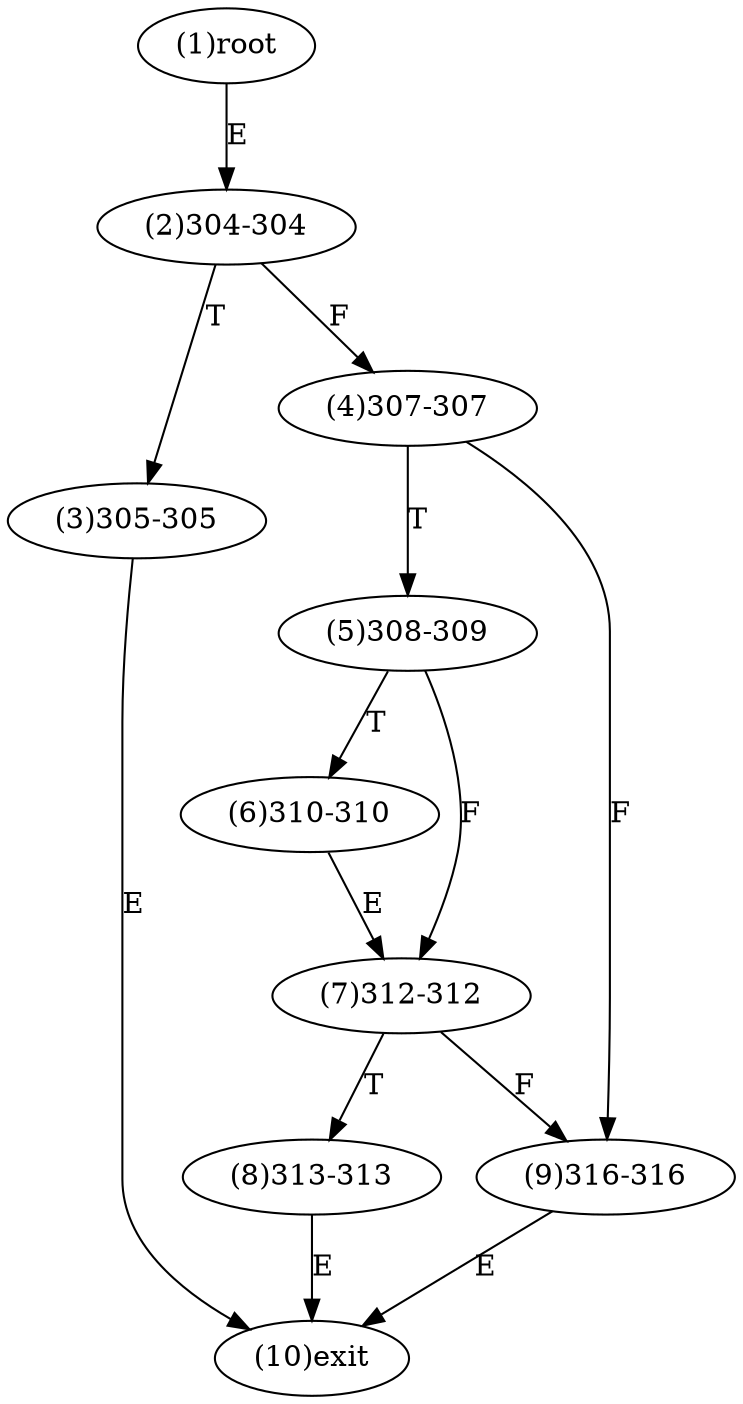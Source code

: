 digraph "" { 
1[ label="(1)root"];
2[ label="(2)304-304"];
3[ label="(3)305-305"];
4[ label="(4)307-307"];
5[ label="(5)308-309"];
6[ label="(6)310-310"];
7[ label="(7)312-312"];
8[ label="(8)313-313"];
9[ label="(9)316-316"];
10[ label="(10)exit"];
1->2[ label="E"];
2->4[ label="F"];
2->3[ label="T"];
3->10[ label="E"];
4->9[ label="F"];
4->5[ label="T"];
5->7[ label="F"];
5->6[ label="T"];
6->7[ label="E"];
7->9[ label="F"];
7->8[ label="T"];
8->10[ label="E"];
9->10[ label="E"];
}